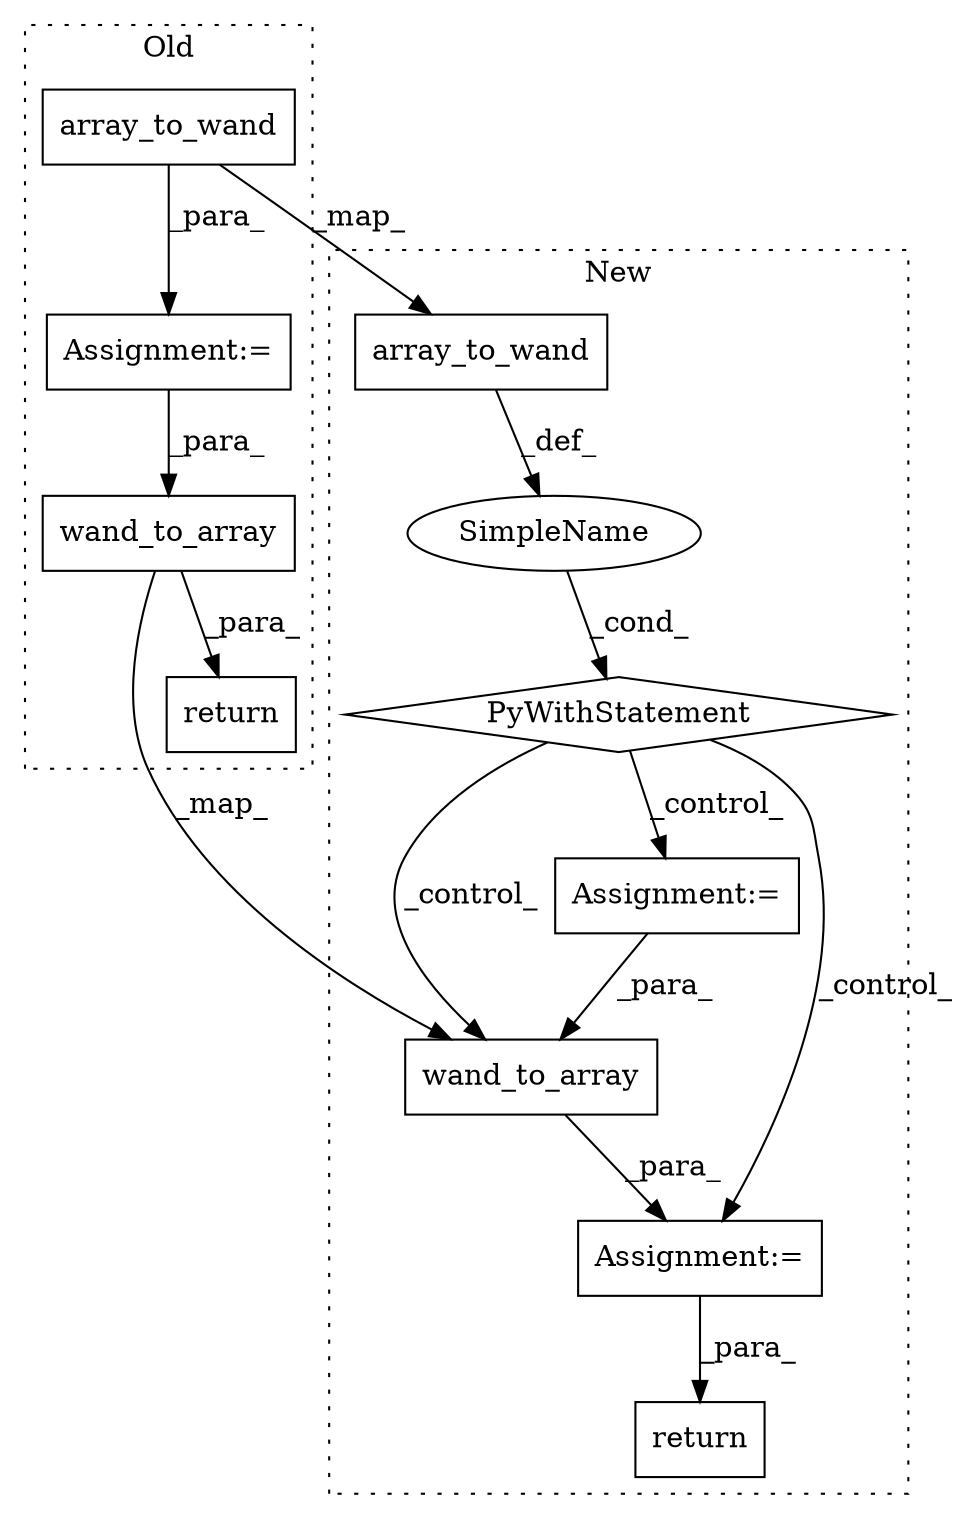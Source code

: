 digraph G {
subgraph cluster0 {
1 [label="wand_to_array" a="32" s="1690,1707" l="14,1" shape="box"];
4 [label="array_to_wand" a="32" s="1615,1632" l="14,1" shape="box"];
7 [label="Assignment:=" a="7" s="1644" l="1" shape="box"];
11 [label="return" a="41" s="1677" l="7" shape="box"];
label = "Old";
style="dotted";
}
subgraph cluster1 {
2 [label="wand_to_array" a="32" s="1726,1743" l="14,1" shape="box"];
3 [label="array_to_wand" a="32" s="1631,1648" l="14,1" shape="box"];
5 [label="SimpleName" a="42" s="" l="" shape="ellipse"];
6 [label="PyWithStatement" a="104" s="1615,1649" l="10,2" shape="diamond"];
8 [label="Assignment:=" a="7" s="1665" l="3" shape="box"];
9 [label="Assignment:=" a="7" s="1719" l="1" shape="box"];
10 [label="return" a="41" s="1760" l="7" shape="box"];
label = "New";
style="dotted";
}
1 -> 2 [label="_map_"];
1 -> 11 [label="_para_"];
2 -> 9 [label="_para_"];
3 -> 5 [label="_def_"];
4 -> 3 [label="_map_"];
4 -> 7 [label="_para_"];
5 -> 6 [label="_cond_"];
6 -> 8 [label="_control_"];
6 -> 2 [label="_control_"];
6 -> 9 [label="_control_"];
7 -> 1 [label="_para_"];
8 -> 2 [label="_para_"];
9 -> 10 [label="_para_"];
}